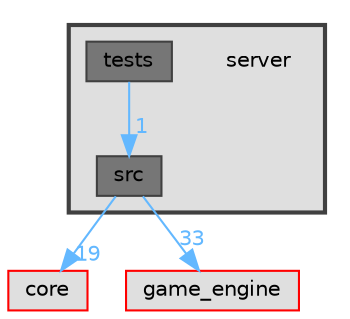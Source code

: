 digraph "server"
{
 // LATEX_PDF_SIZE
  bgcolor="transparent";
  edge [fontname=Helvetica,fontsize=10,labelfontname=Helvetica,labelfontsize=10];
  node [fontname=Helvetica,fontsize=10,shape=box,height=0.2,width=0.4];
  compound=true
  subgraph clusterdir_41e1742e44e2de38b3bc91f993fed282 {
    graph [ bgcolor="#dfdfdf", pencolor="grey25", label="", fontname=Helvetica,fontsize=10 style="filled,bold", URL="dir_41e1742e44e2de38b3bc91f993fed282.html",tooltip=""]
    dir_41e1742e44e2de38b3bc91f993fed282 [shape=plaintext, label="server"];
  dir_a063914ab482288b7b0e1b2fca86158c [label="src", fillcolor="#767676", color="grey25", style="filled", URL="dir_a063914ab482288b7b0e1b2fca86158c.html",tooltip=""];
  dir_fe4d34db5c9ea517d0ce62f66f339b65 [label="tests", fillcolor="#767676", color="grey25", style="filled", URL="dir_fe4d34db5c9ea517d0ce62f66f339b65.html",tooltip=""];
  }
  dir_4270bfced15e0e73154b13468c7c9ad9 [label="core", fillcolor="#dfdfdf", color="red", style="filled", URL="dir_4270bfced15e0e73154b13468c7c9ad9.html",tooltip=""];
  dir_987a69e5dc275a1a11316b417e3a1926 [label="game_engine", fillcolor="#dfdfdf", color="red", style="filled", URL="dir_987a69e5dc275a1a11316b417e3a1926.html",tooltip=""];
  dir_a063914ab482288b7b0e1b2fca86158c->dir_4270bfced15e0e73154b13468c7c9ad9 [headlabel="19", labeldistance=1.5 headhref="dir_000016_000002.html" href="dir_000016_000002.html" color="steelblue1" fontcolor="steelblue1"];
  dir_a063914ab482288b7b0e1b2fca86158c->dir_987a69e5dc275a1a11316b417e3a1926 [headlabel="33", labeldistance=1.5 headhref="dir_000016_000008.html" href="dir_000016_000008.html" color="steelblue1" fontcolor="steelblue1"];
  dir_fe4d34db5c9ea517d0ce62f66f339b65->dir_a063914ab482288b7b0e1b2fca86158c [headlabel="1", labeldistance=1.5 headhref="dir_000019_000016.html" href="dir_000019_000016.html" color="steelblue1" fontcolor="steelblue1"];
}
